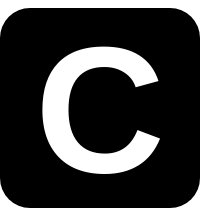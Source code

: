 <mxfile version="12.4.2" type="device" pages="1"><diagram id="jtESEN42dtcCdEFQVKC3" name="Page-1"><mxGraphModel dx="946" dy="610" grid="1" gridSize="10" guides="1" tooltips="1" connect="1" arrows="1" fold="1" page="1" pageScale="1" pageWidth="850" pageHeight="1100" math="0" shadow="0"><root><mxCell id="0"/><mxCell id="1" parent="0"/><mxCell id="HKqeHzfPhhBDqi8cwZ0m-2" value="C" style="whiteSpace=wrap;html=1;aspect=fixed;rounded=1;strokeWidth=8;fontFamily=Helvetica;fontSize=90;fontStyle=1;fillColor=#000000;strokeColor=none;fontColor=#FFFFFF;" parent="1" vertex="1"><mxGeometry x="10" y="10" width="100" height="100" as="geometry"/></mxCell></root></mxGraphModel></diagram></mxfile>